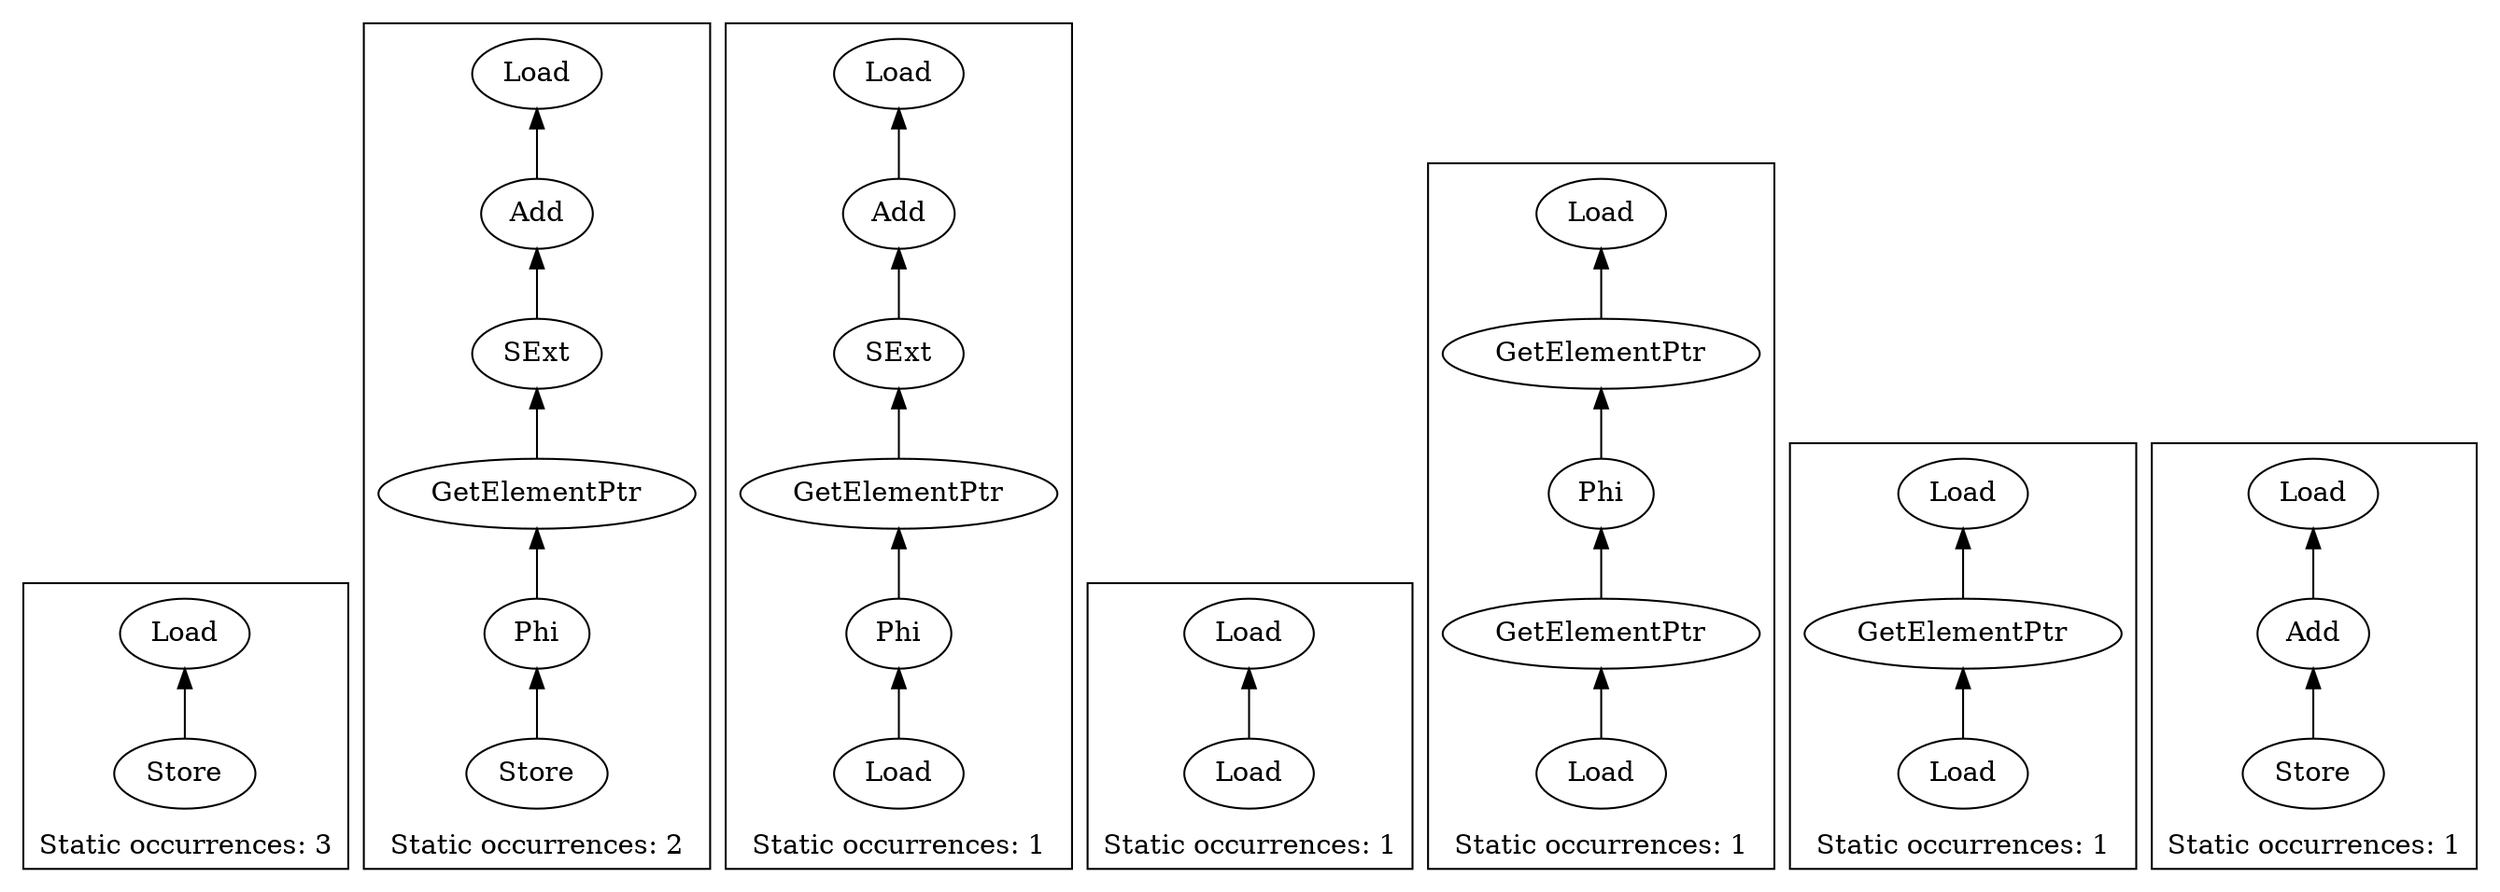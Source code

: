 strict digraph {
rankdir=BT
subgraph {
"0_4" [label="Store"]
"0_3" [label="Load"]
"0_4" -> "0_3"
cluster=true
label=<Static occurrences: 3>
}
subgraph {
"1_164" [label="Add"]
"1_162" [label="Load"]
"1_164" -> "1_162"
"1_168" [label="GetElementPtr"]
"1_166" [label="SExt"]
"1_168" -> "1_166"
"1_177" [label="Phi"]
"1_177" -> "1_168"
"1_166" -> "1_164"
"1_195" [label="Store"]
"1_195" -> "1_177"
cluster=true
label=<Static occurrences: 2>
}
subgraph {
"2_164" [label="Add"]
"2_162" [label="Load"]
"2_164" -> "2_162"
"2_168" [label="GetElementPtr"]
"2_166" [label="SExt"]
"2_168" -> "2_166"
"2_191" [label="Load"]
"2_177" [label="Phi"]
"2_191" -> "2_177"
"2_177" -> "2_168"
"2_166" -> "2_164"
cluster=true
label=<Static occurrences: 1>
}
subgraph {
"3_18" [label="Load"]
"3_16" [label="Load"]
"3_18" -> "3_16"
cluster=true
label=<Static occurrences: 1>
}
subgraph {
"4_22" [label="GetElementPtr"]
"4_16" [label="Load"]
"4_22" -> "4_16"
"4_35" [label="GetElementPtr"]
"4_28" [label="Phi"]
"4_35" -> "4_28"
"4_37" [label="Load"]
"4_37" -> "4_35"
"4_28" -> "4_22"
cluster=true
label=<Static occurrences: 1>
}
subgraph {
"5_22" [label="GetElementPtr"]
"5_16" [label="Load"]
"5_22" -> "5_16"
"5_24" [label="Load"]
"5_24" -> "5_22"
cluster=true
label=<Static occurrences: 1>
}
subgraph {
"6_139" [label="Add"]
"6_138" [label="Load"]
"6_139" -> "6_138"
"6_140" [label="Store"]
"6_140" -> "6_139"
cluster=true
label=<Static occurrences: 1>
}
}
